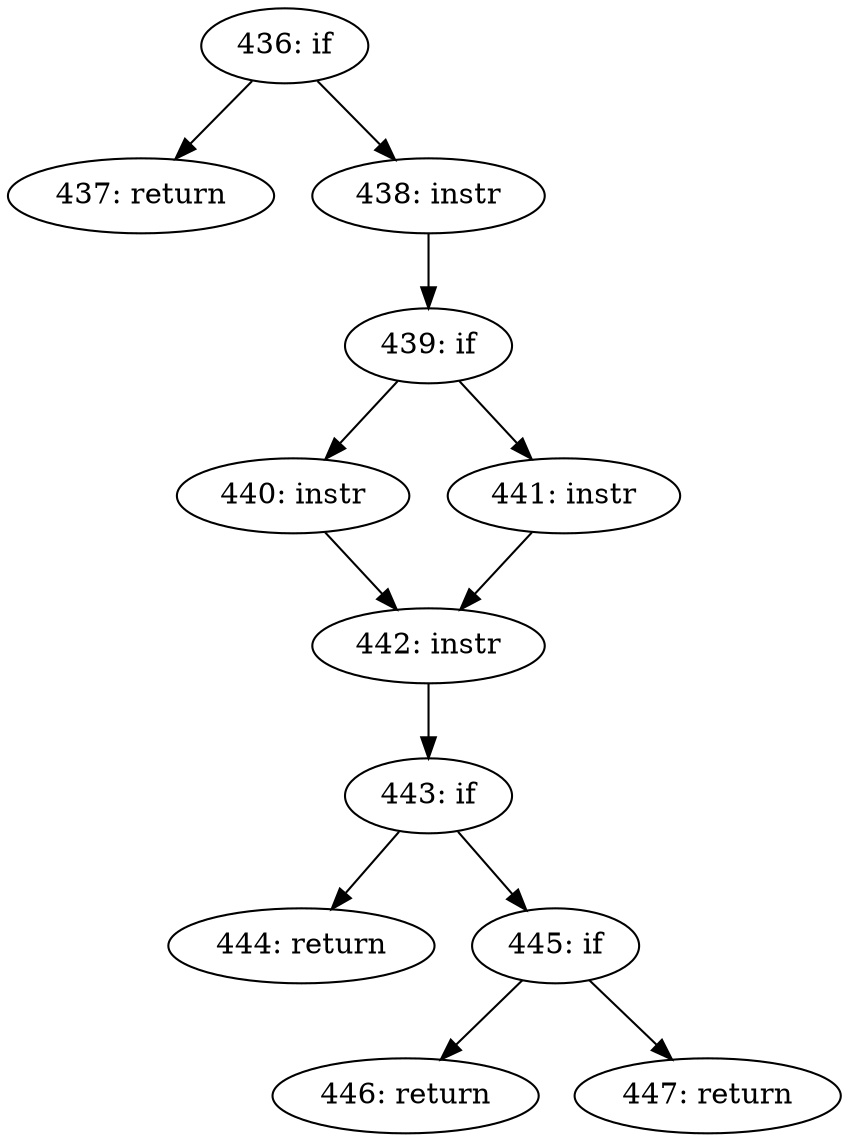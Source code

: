 digraph CFG_tcp_paws_check {
436 [label="436: if"]
	436 -> 437
	436 -> 438
437 [label="437: return"]
	
438 [label="438: instr"]
	438 -> 439
439 [label="439: if"]
	439 -> 440
	439 -> 441
440 [label="440: instr"]
	440 -> 442
441 [label="441: instr"]
	441 -> 442
442 [label="442: instr"]
	442 -> 443
443 [label="443: if"]
	443 -> 444
	443 -> 445
444 [label="444: return"]
	
445 [label="445: if"]
	445 -> 446
	445 -> 447
446 [label="446: return"]
	
447 [label="447: return"]
	
}
